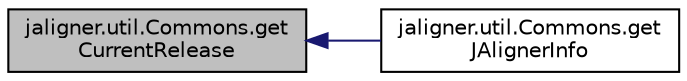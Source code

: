digraph "jaligner.util.Commons.getCurrentRelease"
{
  edge [fontname="Helvetica",fontsize="10",labelfontname="Helvetica",labelfontsize="10"];
  node [fontname="Helvetica",fontsize="10",shape=record];
  rankdir="LR";
  Node1 [label="jaligner.util.Commons.get\lCurrentRelease",height=0.2,width=0.4,color="black", fillcolor="grey75", style="filled" fontcolor="black"];
  Node1 -> Node2 [dir="back",color="midnightblue",fontsize="10",style="solid",fontname="Helvetica"];
  Node2 [label="jaligner.util.Commons.get\lJAlignerInfo",height=0.2,width=0.4,color="black", fillcolor="white", style="filled",URL="$classjaligner_1_1util_1_1_commons.html#a980e171044753b15ecf040cf68f5a99d"];
}
